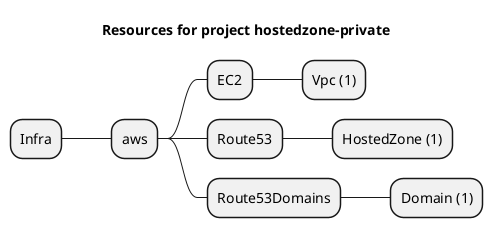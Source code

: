 @startmindmap
title Resources for project hostedzone-private
skinparam monochrome true
+ Infra
++ aws
+++ EC2
++++ Vpc (1)
+++ Route53
++++ HostedZone (1)
+++ Route53Domains
++++ Domain (1)
@endmindmap